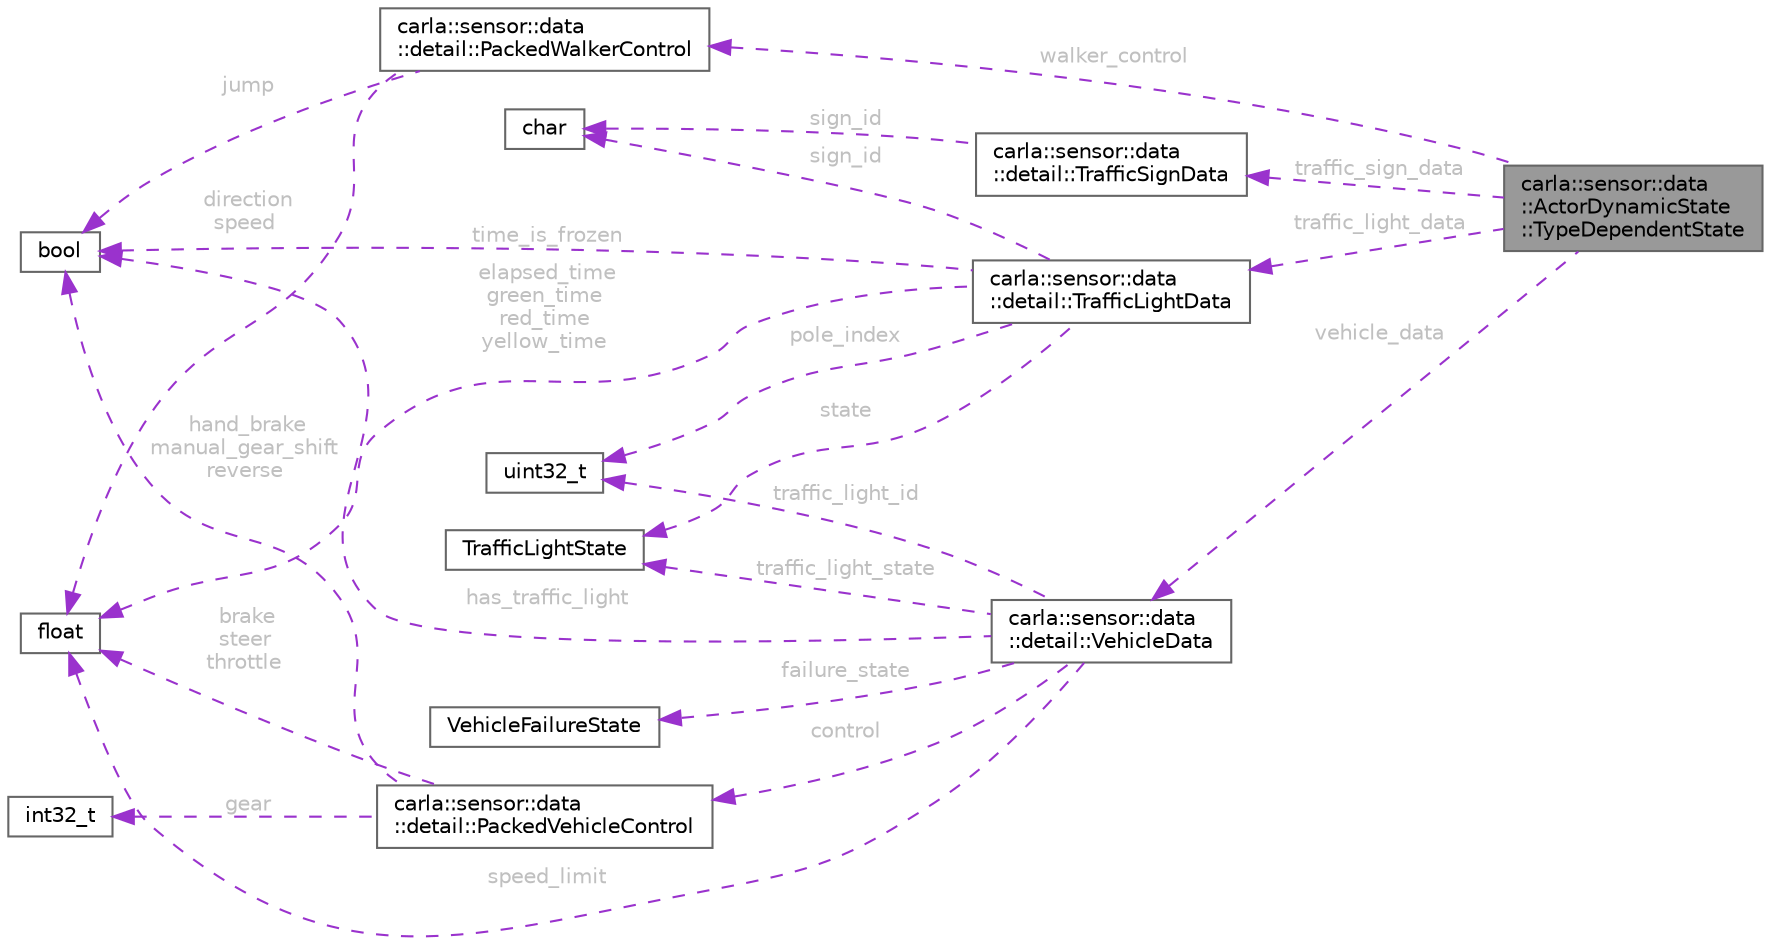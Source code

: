 digraph "carla::sensor::data::ActorDynamicState::TypeDependentState"
{
 // INTERACTIVE_SVG=YES
 // LATEX_PDF_SIZE
  bgcolor="transparent";
  edge [fontname=Helvetica,fontsize=10,labelfontname=Helvetica,labelfontsize=10];
  node [fontname=Helvetica,fontsize=10,shape=box,height=0.2,width=0.4];
  rankdir="LR";
  Node1 [id="Node000001",label="carla::sensor::data\l::ActorDynamicState\l::TypeDependentState",height=0.2,width=0.4,color="gray40", fillcolor="grey60", style="filled", fontcolor="black",tooltip=" "];
  Node2 -> Node1 [id="edge1_Node000001_Node000002",dir="back",color="darkorchid3",style="dashed",tooltip=" ",label=" traffic_light_data",fontcolor="grey" ];
  Node2 [id="Node000002",label="carla::sensor::data\l::detail::TrafficLightData",height=0.2,width=0.4,color="gray40", fillcolor="white", style="filled",URL="$d0/d6d/structcarla_1_1sensor_1_1data_1_1detail_1_1TrafficLightData.html",tooltip=" "];
  Node3 -> Node2 [id="edge2_Node000002_Node000003",dir="back",color="darkorchid3",style="dashed",tooltip=" ",label=" sign_id",fontcolor="grey" ];
  Node3 [id="Node000003",label="char",height=0.2,width=0.4,color="gray40", fillcolor="white", style="filled",tooltip=" "];
  Node4 -> Node2 [id="edge3_Node000002_Node000004",dir="back",color="darkorchid3",style="dashed",tooltip=" ",label=" elapsed_time\ngreen_time\nred_time\nyellow_time",fontcolor="grey" ];
  Node4 [id="Node000004",label="float",height=0.2,width=0.4,color="gray40", fillcolor="white", style="filled",tooltip=" "];
  Node5 -> Node2 [id="edge4_Node000002_Node000005",dir="back",color="darkorchid3",style="dashed",tooltip=" ",label=" pole_index",fontcolor="grey" ];
  Node5 [id="Node000005",label="uint32_t",height=0.2,width=0.4,color="gray40", fillcolor="white", style="filled",tooltip=" "];
  Node6 -> Node2 [id="edge5_Node000002_Node000006",dir="back",color="darkorchid3",style="dashed",tooltip=" ",label=" time_is_frozen",fontcolor="grey" ];
  Node6 [id="Node000006",label="bool",height=0.2,width=0.4,color="gray40", fillcolor="white", style="filled",tooltip=" "];
  Node7 -> Node2 [id="edge6_Node000002_Node000007",dir="back",color="darkorchid3",style="dashed",tooltip=" ",label=" state",fontcolor="grey" ];
  Node7 [id="Node000007",label="TrafficLightState",height=0.2,width=0.4,color="gray40", fillcolor="white", style="filled",tooltip=" "];
  Node8 -> Node1 [id="edge7_Node000001_Node000008",dir="back",color="darkorchid3",style="dashed",tooltip=" ",label=" traffic_sign_data",fontcolor="grey" ];
  Node8 [id="Node000008",label="carla::sensor::data\l::detail::TrafficSignData",height=0.2,width=0.4,color="gray40", fillcolor="white", style="filled",URL="$d1/d33/structcarla_1_1sensor_1_1data_1_1detail_1_1TrafficSignData.html",tooltip=" "];
  Node3 -> Node8 [id="edge8_Node000008_Node000003",dir="back",color="darkorchid3",style="dashed",tooltip=" ",label=" sign_id",fontcolor="grey" ];
  Node9 -> Node1 [id="edge9_Node000001_Node000009",dir="back",color="darkorchid3",style="dashed",tooltip=" ",label=" vehicle_data",fontcolor="grey" ];
  Node9 [id="Node000009",label="carla::sensor::data\l::detail::VehicleData",height=0.2,width=0.4,color="gray40", fillcolor="white", style="filled",URL="$da/dc7/structcarla_1_1sensor_1_1data_1_1detail_1_1VehicleData.html",tooltip=" "];
  Node10 -> Node9 [id="edge10_Node000009_Node000010",dir="back",color="darkorchid3",style="dashed",tooltip=" ",label=" control",fontcolor="grey" ];
  Node10 [id="Node000010",label="carla::sensor::data\l::detail::PackedVehicleControl",height=0.2,width=0.4,color="gray40", fillcolor="white", style="filled",URL="$d9/d06/classcarla_1_1sensor_1_1data_1_1detail_1_1PackedVehicleControl.html",tooltip=" "];
  Node4 -> Node10 [id="edge11_Node000010_Node000004",dir="back",color="darkorchid3",style="dashed",tooltip=" ",label=" brake\nsteer\nthrottle",fontcolor="grey" ];
  Node6 -> Node10 [id="edge12_Node000010_Node000006",dir="back",color="darkorchid3",style="dashed",tooltip=" ",label=" hand_brake\nmanual_gear_shift\nreverse",fontcolor="grey" ];
  Node11 -> Node10 [id="edge13_Node000010_Node000011",dir="back",color="darkorchid3",style="dashed",tooltip=" ",label=" gear",fontcolor="grey" ];
  Node11 [id="Node000011",label="int32_t",height=0.2,width=0.4,color="gray40", fillcolor="white", style="filled",tooltip=" "];
  Node4 -> Node9 [id="edge14_Node000009_Node000004",dir="back",color="darkorchid3",style="dashed",tooltip=" ",label=" speed_limit",fontcolor="grey" ];
  Node7 -> Node9 [id="edge15_Node000009_Node000007",dir="back",color="darkorchid3",style="dashed",tooltip=" ",label=" traffic_light_state",fontcolor="grey" ];
  Node6 -> Node9 [id="edge16_Node000009_Node000006",dir="back",color="darkorchid3",style="dashed",tooltip=" ",label=" has_traffic_light",fontcolor="grey" ];
  Node5 -> Node9 [id="edge17_Node000009_Node000005",dir="back",color="darkorchid3",style="dashed",tooltip=" ",label=" traffic_light_id",fontcolor="grey" ];
  Node12 -> Node9 [id="edge18_Node000009_Node000012",dir="back",color="darkorchid3",style="dashed",tooltip=" ",label=" failure_state",fontcolor="grey" ];
  Node12 [id="Node000012",label="VehicleFailureState",height=0.2,width=0.4,color="gray40", fillcolor="white", style="filled",tooltip=" "];
  Node13 -> Node1 [id="edge19_Node000001_Node000013",dir="back",color="darkorchid3",style="dashed",tooltip=" ",label=" walker_control",fontcolor="grey" ];
  Node13 [id="Node000013",label="carla::sensor::data\l::detail::PackedWalkerControl",height=0.2,width=0.4,color="gray40", fillcolor="white", style="filled",URL="$d8/df4/classcarla_1_1sensor_1_1data_1_1detail_1_1PackedWalkerControl.html",tooltip=" "];
  Node4 -> Node13 [id="edge20_Node000013_Node000004",dir="back",color="darkorchid3",style="dashed",tooltip=" ",label=" direction\nspeed",fontcolor="grey" ];
  Node6 -> Node13 [id="edge21_Node000013_Node000006",dir="back",color="darkorchid3",style="dashed",tooltip=" ",label=" jump",fontcolor="grey" ];
}
